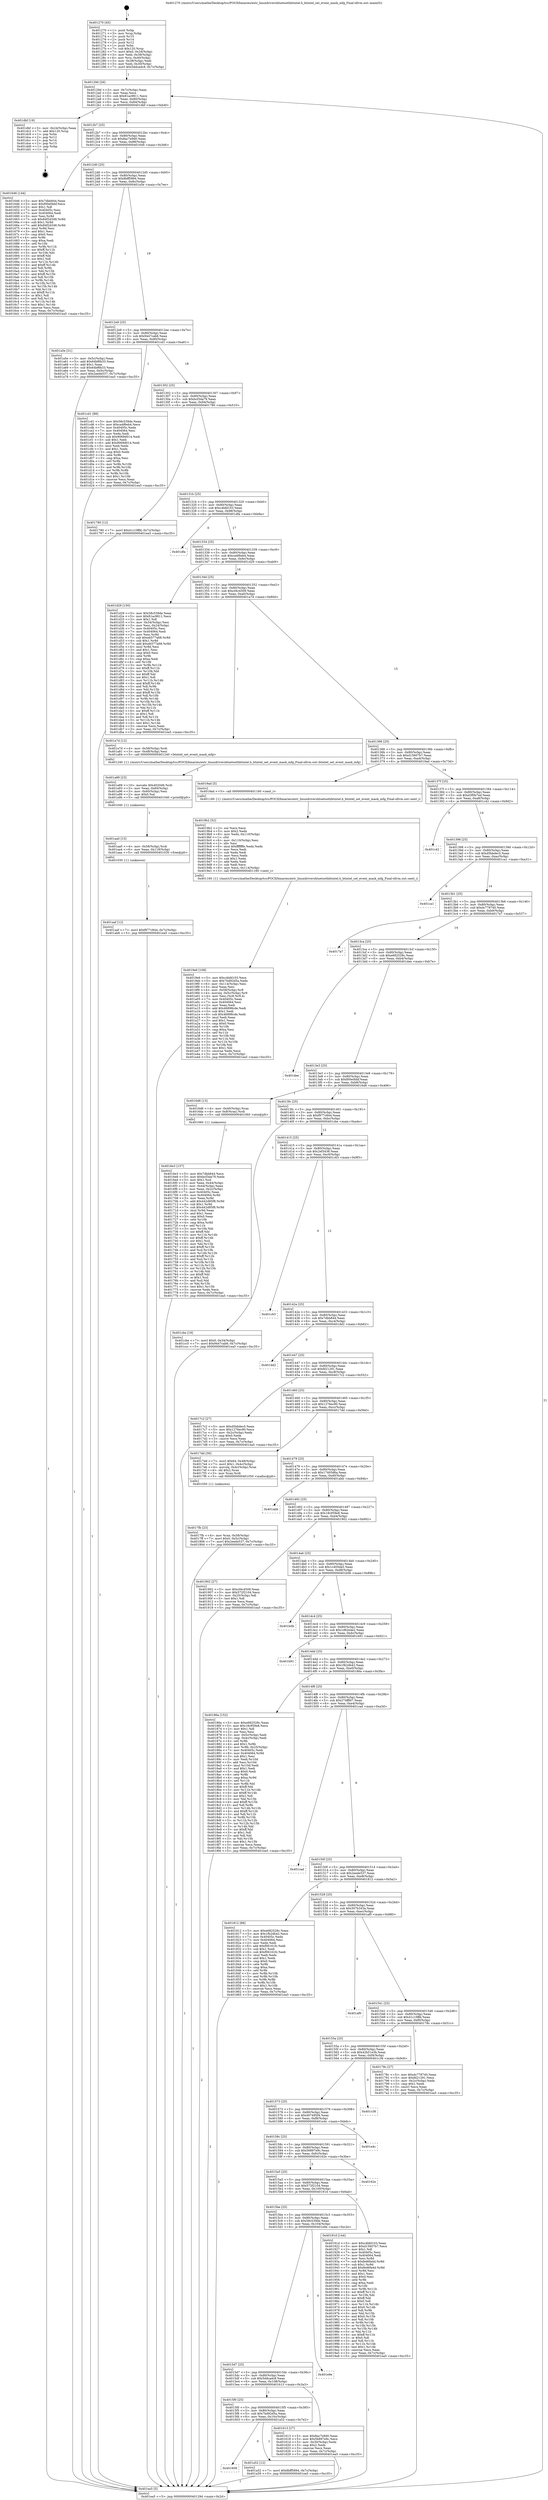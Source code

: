 digraph "0x401270" {
  label = "0x401270 (/mnt/c/Users/mathe/Desktop/tcc/POCII/binaries/extr_linuxdriversbluetoothbtintel.h_btintel_set_event_mask_mfg_Final-ollvm.out::main(0))"
  labelloc = "t"
  node[shape=record]

  Entry [label="",width=0.3,height=0.3,shape=circle,fillcolor=black,style=filled]
  "0x40129d" [label="{
     0x40129d [26]\l
     | [instrs]\l
     &nbsp;&nbsp;0x40129d \<+3\>: mov -0x7c(%rbp),%eax\l
     &nbsp;&nbsp;0x4012a0 \<+2\>: mov %eax,%ecx\l
     &nbsp;&nbsp;0x4012a2 \<+6\>: sub $0x81ac9811,%ecx\l
     &nbsp;&nbsp;0x4012a8 \<+3\>: mov %eax,-0x80(%rbp)\l
     &nbsp;&nbsp;0x4012ab \<+6\>: mov %ecx,-0x84(%rbp)\l
     &nbsp;&nbsp;0x4012b1 \<+6\>: je 0000000000401dbf \<main+0xb4f\>\l
  }"]
  "0x401dbf" [label="{
     0x401dbf [19]\l
     | [instrs]\l
     &nbsp;&nbsp;0x401dbf \<+3\>: mov -0x24(%rbp),%eax\l
     &nbsp;&nbsp;0x401dc2 \<+7\>: add $0x120,%rsp\l
     &nbsp;&nbsp;0x401dc9 \<+1\>: pop %rbx\l
     &nbsp;&nbsp;0x401dca \<+2\>: pop %r12\l
     &nbsp;&nbsp;0x401dcc \<+2\>: pop %r14\l
     &nbsp;&nbsp;0x401dce \<+2\>: pop %r15\l
     &nbsp;&nbsp;0x401dd0 \<+1\>: pop %rbp\l
     &nbsp;&nbsp;0x401dd1 \<+1\>: ret\l
  }"]
  "0x4012b7" [label="{
     0x4012b7 [25]\l
     | [instrs]\l
     &nbsp;&nbsp;0x4012b7 \<+5\>: jmp 00000000004012bc \<main+0x4c\>\l
     &nbsp;&nbsp;0x4012bc \<+3\>: mov -0x80(%rbp),%eax\l
     &nbsp;&nbsp;0x4012bf \<+5\>: sub $0x8ac7e9d0,%eax\l
     &nbsp;&nbsp;0x4012c4 \<+6\>: mov %eax,-0x88(%rbp)\l
     &nbsp;&nbsp;0x4012ca \<+6\>: je 0000000000401646 \<main+0x3d6\>\l
  }"]
  Exit [label="",width=0.3,height=0.3,shape=circle,fillcolor=black,style=filled,peripheries=2]
  "0x401646" [label="{
     0x401646 [144]\l
     | [instrs]\l
     &nbsp;&nbsp;0x401646 \<+5\>: mov $0x7dbb844,%eax\l
     &nbsp;&nbsp;0x40164b \<+5\>: mov $0xf00e0bbf,%ecx\l
     &nbsp;&nbsp;0x401650 \<+2\>: mov $0x1,%dl\l
     &nbsp;&nbsp;0x401652 \<+7\>: mov 0x40405c,%esi\l
     &nbsp;&nbsp;0x401659 \<+7\>: mov 0x404064,%edi\l
     &nbsp;&nbsp;0x401660 \<+3\>: mov %esi,%r8d\l
     &nbsp;&nbsp;0x401663 \<+7\>: sub $0x84f2d348,%r8d\l
     &nbsp;&nbsp;0x40166a \<+4\>: sub $0x1,%r8d\l
     &nbsp;&nbsp;0x40166e \<+7\>: add $0x84f2d348,%r8d\l
     &nbsp;&nbsp;0x401675 \<+4\>: imul %r8d,%esi\l
     &nbsp;&nbsp;0x401679 \<+3\>: and $0x1,%esi\l
     &nbsp;&nbsp;0x40167c \<+3\>: cmp $0x0,%esi\l
     &nbsp;&nbsp;0x40167f \<+4\>: sete %r9b\l
     &nbsp;&nbsp;0x401683 \<+3\>: cmp $0xa,%edi\l
     &nbsp;&nbsp;0x401686 \<+4\>: setl %r10b\l
     &nbsp;&nbsp;0x40168a \<+3\>: mov %r9b,%r11b\l
     &nbsp;&nbsp;0x40168d \<+4\>: xor $0xff,%r11b\l
     &nbsp;&nbsp;0x401691 \<+3\>: mov %r10b,%bl\l
     &nbsp;&nbsp;0x401694 \<+3\>: xor $0xff,%bl\l
     &nbsp;&nbsp;0x401697 \<+3\>: xor $0x1,%dl\l
     &nbsp;&nbsp;0x40169a \<+3\>: mov %r11b,%r14b\l
     &nbsp;&nbsp;0x40169d \<+4\>: and $0xff,%r14b\l
     &nbsp;&nbsp;0x4016a1 \<+3\>: and %dl,%r9b\l
     &nbsp;&nbsp;0x4016a4 \<+3\>: mov %bl,%r15b\l
     &nbsp;&nbsp;0x4016a7 \<+4\>: and $0xff,%r15b\l
     &nbsp;&nbsp;0x4016ab \<+3\>: and %dl,%r10b\l
     &nbsp;&nbsp;0x4016ae \<+3\>: or %r9b,%r14b\l
     &nbsp;&nbsp;0x4016b1 \<+3\>: or %r10b,%r15b\l
     &nbsp;&nbsp;0x4016b4 \<+3\>: xor %r15b,%r14b\l
     &nbsp;&nbsp;0x4016b7 \<+3\>: or %bl,%r11b\l
     &nbsp;&nbsp;0x4016ba \<+4\>: xor $0xff,%r11b\l
     &nbsp;&nbsp;0x4016be \<+3\>: or $0x1,%dl\l
     &nbsp;&nbsp;0x4016c1 \<+3\>: and %dl,%r11b\l
     &nbsp;&nbsp;0x4016c4 \<+3\>: or %r11b,%r14b\l
     &nbsp;&nbsp;0x4016c7 \<+4\>: test $0x1,%r14b\l
     &nbsp;&nbsp;0x4016cb \<+3\>: cmovne %ecx,%eax\l
     &nbsp;&nbsp;0x4016ce \<+3\>: mov %eax,-0x7c(%rbp)\l
     &nbsp;&nbsp;0x4016d1 \<+5\>: jmp 0000000000401ea5 \<main+0xc35\>\l
  }"]
  "0x4012d0" [label="{
     0x4012d0 [25]\l
     | [instrs]\l
     &nbsp;&nbsp;0x4012d0 \<+5\>: jmp 00000000004012d5 \<main+0x65\>\l
     &nbsp;&nbsp;0x4012d5 \<+3\>: mov -0x80(%rbp),%eax\l
     &nbsp;&nbsp;0x4012d8 \<+5\>: sub $0x8bff5894,%eax\l
     &nbsp;&nbsp;0x4012dd \<+6\>: mov %eax,-0x8c(%rbp)\l
     &nbsp;&nbsp;0x4012e3 \<+6\>: je 0000000000401a5e \<main+0x7ee\>\l
  }"]
  "0x401aaf" [label="{
     0x401aaf [12]\l
     | [instrs]\l
     &nbsp;&nbsp;0x401aaf \<+7\>: movl $0xf977c844,-0x7c(%rbp)\l
     &nbsp;&nbsp;0x401ab6 \<+5\>: jmp 0000000000401ea5 \<main+0xc35\>\l
  }"]
  "0x401a5e" [label="{
     0x401a5e [31]\l
     | [instrs]\l
     &nbsp;&nbsp;0x401a5e \<+3\>: mov -0x5c(%rbp),%eax\l
     &nbsp;&nbsp;0x401a61 \<+5\>: add $0x64bf6b33,%eax\l
     &nbsp;&nbsp;0x401a66 \<+3\>: add $0x1,%eax\l
     &nbsp;&nbsp;0x401a69 \<+5\>: sub $0x64bf6b33,%eax\l
     &nbsp;&nbsp;0x401a6e \<+3\>: mov %eax,-0x5c(%rbp)\l
     &nbsp;&nbsp;0x401a71 \<+7\>: movl $0x2eede537,-0x7c(%rbp)\l
     &nbsp;&nbsp;0x401a78 \<+5\>: jmp 0000000000401ea5 \<main+0xc35\>\l
  }"]
  "0x4012e9" [label="{
     0x4012e9 [25]\l
     | [instrs]\l
     &nbsp;&nbsp;0x4012e9 \<+5\>: jmp 00000000004012ee \<main+0x7e\>\l
     &nbsp;&nbsp;0x4012ee \<+3\>: mov -0x80(%rbp),%eax\l
     &nbsp;&nbsp;0x4012f1 \<+5\>: sub $0x9447cab6,%eax\l
     &nbsp;&nbsp;0x4012f6 \<+6\>: mov %eax,-0x90(%rbp)\l
     &nbsp;&nbsp;0x4012fc \<+6\>: je 0000000000401cd1 \<main+0xa61\>\l
  }"]
  "0x401aa0" [label="{
     0x401aa0 [15]\l
     | [instrs]\l
     &nbsp;&nbsp;0x401aa0 \<+4\>: mov -0x58(%rbp),%rdi\l
     &nbsp;&nbsp;0x401aa4 \<+6\>: mov %eax,-0x118(%rbp)\l
     &nbsp;&nbsp;0x401aaa \<+5\>: call 0000000000401030 \<free@plt\>\l
     | [calls]\l
     &nbsp;&nbsp;0x401030 \{1\} (unknown)\l
  }"]
  "0x401cd1" [label="{
     0x401cd1 [88]\l
     | [instrs]\l
     &nbsp;&nbsp;0x401cd1 \<+5\>: mov $0x58c539de,%eax\l
     &nbsp;&nbsp;0x401cd6 \<+5\>: mov $0xca4f6eb4,%ecx\l
     &nbsp;&nbsp;0x401cdb \<+7\>: mov 0x40405c,%edx\l
     &nbsp;&nbsp;0x401ce2 \<+7\>: mov 0x404064,%esi\l
     &nbsp;&nbsp;0x401ce9 \<+2\>: mov %edx,%edi\l
     &nbsp;&nbsp;0x401ceb \<+6\>: sub $0x9069d014,%edi\l
     &nbsp;&nbsp;0x401cf1 \<+3\>: sub $0x1,%edi\l
     &nbsp;&nbsp;0x401cf4 \<+6\>: add $0x9069d014,%edi\l
     &nbsp;&nbsp;0x401cfa \<+3\>: imul %edi,%edx\l
     &nbsp;&nbsp;0x401cfd \<+3\>: and $0x1,%edx\l
     &nbsp;&nbsp;0x401d00 \<+3\>: cmp $0x0,%edx\l
     &nbsp;&nbsp;0x401d03 \<+4\>: sete %r8b\l
     &nbsp;&nbsp;0x401d07 \<+3\>: cmp $0xa,%esi\l
     &nbsp;&nbsp;0x401d0a \<+4\>: setl %r9b\l
     &nbsp;&nbsp;0x401d0e \<+3\>: mov %r8b,%r10b\l
     &nbsp;&nbsp;0x401d11 \<+3\>: and %r9b,%r10b\l
     &nbsp;&nbsp;0x401d14 \<+3\>: xor %r9b,%r8b\l
     &nbsp;&nbsp;0x401d17 \<+3\>: or %r8b,%r10b\l
     &nbsp;&nbsp;0x401d1a \<+4\>: test $0x1,%r10b\l
     &nbsp;&nbsp;0x401d1e \<+3\>: cmovne %ecx,%eax\l
     &nbsp;&nbsp;0x401d21 \<+3\>: mov %eax,-0x7c(%rbp)\l
     &nbsp;&nbsp;0x401d24 \<+5\>: jmp 0000000000401ea5 \<main+0xc35\>\l
  }"]
  "0x401302" [label="{
     0x401302 [25]\l
     | [instrs]\l
     &nbsp;&nbsp;0x401302 \<+5\>: jmp 0000000000401307 \<main+0x97\>\l
     &nbsp;&nbsp;0x401307 \<+3\>: mov -0x80(%rbp),%eax\l
     &nbsp;&nbsp;0x40130a \<+5\>: sub $0xbcf3da79,%eax\l
     &nbsp;&nbsp;0x40130f \<+6\>: mov %eax,-0x94(%rbp)\l
     &nbsp;&nbsp;0x401315 \<+6\>: je 0000000000401780 \<main+0x510\>\l
  }"]
  "0x401a89" [label="{
     0x401a89 [23]\l
     | [instrs]\l
     &nbsp;&nbsp;0x401a89 \<+10\>: movabs $0x4020d6,%rdi\l
     &nbsp;&nbsp;0x401a93 \<+3\>: mov %eax,-0x60(%rbp)\l
     &nbsp;&nbsp;0x401a96 \<+3\>: mov -0x60(%rbp),%esi\l
     &nbsp;&nbsp;0x401a99 \<+2\>: mov $0x0,%al\l
     &nbsp;&nbsp;0x401a9b \<+5\>: call 0000000000401040 \<printf@plt\>\l
     | [calls]\l
     &nbsp;&nbsp;0x401040 \{1\} (unknown)\l
  }"]
  "0x401780" [label="{
     0x401780 [12]\l
     | [instrs]\l
     &nbsp;&nbsp;0x401780 \<+7\>: movl $0x41c19ffd,-0x7c(%rbp)\l
     &nbsp;&nbsp;0x401787 \<+5\>: jmp 0000000000401ea5 \<main+0xc35\>\l
  }"]
  "0x40131b" [label="{
     0x40131b [25]\l
     | [instrs]\l
     &nbsp;&nbsp;0x40131b \<+5\>: jmp 0000000000401320 \<main+0xb0\>\l
     &nbsp;&nbsp;0x401320 \<+3\>: mov -0x80(%rbp),%eax\l
     &nbsp;&nbsp;0x401323 \<+5\>: sub $0xc4bfd103,%eax\l
     &nbsp;&nbsp;0x401328 \<+6\>: mov %eax,-0x98(%rbp)\l
     &nbsp;&nbsp;0x40132e \<+6\>: je 0000000000401dfa \<main+0xb8a\>\l
  }"]
  "0x401609" [label="{
     0x401609\l
  }", style=dashed]
  "0x401dfa" [label="{
     0x401dfa\l
  }", style=dashed]
  "0x401334" [label="{
     0x401334 [25]\l
     | [instrs]\l
     &nbsp;&nbsp;0x401334 \<+5\>: jmp 0000000000401339 \<main+0xc9\>\l
     &nbsp;&nbsp;0x401339 \<+3\>: mov -0x80(%rbp),%eax\l
     &nbsp;&nbsp;0x40133c \<+5\>: sub $0xca4f6eb4,%eax\l
     &nbsp;&nbsp;0x401341 \<+6\>: mov %eax,-0x9c(%rbp)\l
     &nbsp;&nbsp;0x401347 \<+6\>: je 0000000000401d29 \<main+0xab9\>\l
  }"]
  "0x401a52" [label="{
     0x401a52 [12]\l
     | [instrs]\l
     &nbsp;&nbsp;0x401a52 \<+7\>: movl $0x8bff5894,-0x7c(%rbp)\l
     &nbsp;&nbsp;0x401a59 \<+5\>: jmp 0000000000401ea5 \<main+0xc35\>\l
  }"]
  "0x401d29" [label="{
     0x401d29 [150]\l
     | [instrs]\l
     &nbsp;&nbsp;0x401d29 \<+5\>: mov $0x58c539de,%eax\l
     &nbsp;&nbsp;0x401d2e \<+5\>: mov $0x81ac9811,%ecx\l
     &nbsp;&nbsp;0x401d33 \<+2\>: mov $0x1,%dl\l
     &nbsp;&nbsp;0x401d35 \<+3\>: mov -0x34(%rbp),%esi\l
     &nbsp;&nbsp;0x401d38 \<+3\>: mov %esi,-0x24(%rbp)\l
     &nbsp;&nbsp;0x401d3b \<+7\>: mov 0x40405c,%esi\l
     &nbsp;&nbsp;0x401d42 \<+7\>: mov 0x404064,%edi\l
     &nbsp;&nbsp;0x401d49 \<+3\>: mov %esi,%r8d\l
     &nbsp;&nbsp;0x401d4c \<+7\>: sub $0xeb577a68,%r8d\l
     &nbsp;&nbsp;0x401d53 \<+4\>: sub $0x1,%r8d\l
     &nbsp;&nbsp;0x401d57 \<+7\>: add $0xeb577a68,%r8d\l
     &nbsp;&nbsp;0x401d5e \<+4\>: imul %r8d,%esi\l
     &nbsp;&nbsp;0x401d62 \<+3\>: and $0x1,%esi\l
     &nbsp;&nbsp;0x401d65 \<+3\>: cmp $0x0,%esi\l
     &nbsp;&nbsp;0x401d68 \<+4\>: sete %r9b\l
     &nbsp;&nbsp;0x401d6c \<+3\>: cmp $0xa,%edi\l
     &nbsp;&nbsp;0x401d6f \<+4\>: setl %r10b\l
     &nbsp;&nbsp;0x401d73 \<+3\>: mov %r9b,%r11b\l
     &nbsp;&nbsp;0x401d76 \<+4\>: xor $0xff,%r11b\l
     &nbsp;&nbsp;0x401d7a \<+3\>: mov %r10b,%bl\l
     &nbsp;&nbsp;0x401d7d \<+3\>: xor $0xff,%bl\l
     &nbsp;&nbsp;0x401d80 \<+3\>: xor $0x1,%dl\l
     &nbsp;&nbsp;0x401d83 \<+3\>: mov %r11b,%r14b\l
     &nbsp;&nbsp;0x401d86 \<+4\>: and $0xff,%r14b\l
     &nbsp;&nbsp;0x401d8a \<+3\>: and %dl,%r9b\l
     &nbsp;&nbsp;0x401d8d \<+3\>: mov %bl,%r15b\l
     &nbsp;&nbsp;0x401d90 \<+4\>: and $0xff,%r15b\l
     &nbsp;&nbsp;0x401d94 \<+3\>: and %dl,%r10b\l
     &nbsp;&nbsp;0x401d97 \<+3\>: or %r9b,%r14b\l
     &nbsp;&nbsp;0x401d9a \<+3\>: or %r10b,%r15b\l
     &nbsp;&nbsp;0x401d9d \<+3\>: xor %r15b,%r14b\l
     &nbsp;&nbsp;0x401da0 \<+3\>: or %bl,%r11b\l
     &nbsp;&nbsp;0x401da3 \<+4\>: xor $0xff,%r11b\l
     &nbsp;&nbsp;0x401da7 \<+3\>: or $0x1,%dl\l
     &nbsp;&nbsp;0x401daa \<+3\>: and %dl,%r11b\l
     &nbsp;&nbsp;0x401dad \<+3\>: or %r11b,%r14b\l
     &nbsp;&nbsp;0x401db0 \<+4\>: test $0x1,%r14b\l
     &nbsp;&nbsp;0x401db4 \<+3\>: cmovne %ecx,%eax\l
     &nbsp;&nbsp;0x401db7 \<+3\>: mov %eax,-0x7c(%rbp)\l
     &nbsp;&nbsp;0x401dba \<+5\>: jmp 0000000000401ea5 \<main+0xc35\>\l
  }"]
  "0x40134d" [label="{
     0x40134d [25]\l
     | [instrs]\l
     &nbsp;&nbsp;0x40134d \<+5\>: jmp 0000000000401352 \<main+0xe2\>\l
     &nbsp;&nbsp;0x401352 \<+3\>: mov -0x80(%rbp),%eax\l
     &nbsp;&nbsp;0x401355 \<+5\>: sub $0xcf4c4509,%eax\l
     &nbsp;&nbsp;0x40135a \<+6\>: mov %eax,-0xa0(%rbp)\l
     &nbsp;&nbsp;0x401360 \<+6\>: je 0000000000401a7d \<main+0x80d\>\l
  }"]
  "0x4019e6" [label="{
     0x4019e6 [108]\l
     | [instrs]\l
     &nbsp;&nbsp;0x4019e6 \<+5\>: mov $0xc4bfd103,%ecx\l
     &nbsp;&nbsp;0x4019eb \<+5\>: mov $0x7bd92d5a,%edx\l
     &nbsp;&nbsp;0x4019f0 \<+6\>: mov -0x114(%rbp),%esi\l
     &nbsp;&nbsp;0x4019f6 \<+3\>: imul %eax,%esi\l
     &nbsp;&nbsp;0x4019f9 \<+4\>: mov -0x58(%rbp),%r8\l
     &nbsp;&nbsp;0x4019fd \<+4\>: movslq -0x5c(%rbp),%r9\l
     &nbsp;&nbsp;0x401a01 \<+4\>: mov %esi,(%r8,%r9,4)\l
     &nbsp;&nbsp;0x401a05 \<+7\>: mov 0x40405c,%eax\l
     &nbsp;&nbsp;0x401a0c \<+7\>: mov 0x404064,%esi\l
     &nbsp;&nbsp;0x401a13 \<+2\>: mov %eax,%edi\l
     &nbsp;&nbsp;0x401a15 \<+6\>: add $0x46898cde,%edi\l
     &nbsp;&nbsp;0x401a1b \<+3\>: sub $0x1,%edi\l
     &nbsp;&nbsp;0x401a1e \<+6\>: sub $0x46898cde,%edi\l
     &nbsp;&nbsp;0x401a24 \<+3\>: imul %edi,%eax\l
     &nbsp;&nbsp;0x401a27 \<+3\>: and $0x1,%eax\l
     &nbsp;&nbsp;0x401a2a \<+3\>: cmp $0x0,%eax\l
     &nbsp;&nbsp;0x401a2d \<+4\>: sete %r10b\l
     &nbsp;&nbsp;0x401a31 \<+3\>: cmp $0xa,%esi\l
     &nbsp;&nbsp;0x401a34 \<+4\>: setl %r11b\l
     &nbsp;&nbsp;0x401a38 \<+3\>: mov %r10b,%bl\l
     &nbsp;&nbsp;0x401a3b \<+3\>: and %r11b,%bl\l
     &nbsp;&nbsp;0x401a3e \<+3\>: xor %r11b,%r10b\l
     &nbsp;&nbsp;0x401a41 \<+3\>: or %r10b,%bl\l
     &nbsp;&nbsp;0x401a44 \<+3\>: test $0x1,%bl\l
     &nbsp;&nbsp;0x401a47 \<+3\>: cmovne %edx,%ecx\l
     &nbsp;&nbsp;0x401a4a \<+3\>: mov %ecx,-0x7c(%rbp)\l
     &nbsp;&nbsp;0x401a4d \<+5\>: jmp 0000000000401ea5 \<main+0xc35\>\l
  }"]
  "0x401a7d" [label="{
     0x401a7d [12]\l
     | [instrs]\l
     &nbsp;&nbsp;0x401a7d \<+4\>: mov -0x58(%rbp),%rdi\l
     &nbsp;&nbsp;0x401a81 \<+3\>: mov -0x48(%rbp),%esi\l
     &nbsp;&nbsp;0x401a84 \<+5\>: call 0000000000401240 \<btintel_set_event_mask_mfg\>\l
     | [calls]\l
     &nbsp;&nbsp;0x401240 \{1\} (/mnt/c/Users/mathe/Desktop/tcc/POCII/binaries/extr_linuxdriversbluetoothbtintel.h_btintel_set_event_mask_mfg_Final-ollvm.out::btintel_set_event_mask_mfg)\l
  }"]
  "0x401366" [label="{
     0x401366 [25]\l
     | [instrs]\l
     &nbsp;&nbsp;0x401366 \<+5\>: jmp 000000000040136b \<main+0xfb\>\l
     &nbsp;&nbsp;0x40136b \<+3\>: mov -0x80(%rbp),%eax\l
     &nbsp;&nbsp;0x40136e \<+5\>: sub $0xd15607b7,%eax\l
     &nbsp;&nbsp;0x401373 \<+6\>: mov %eax,-0xa4(%rbp)\l
     &nbsp;&nbsp;0x401379 \<+6\>: je 00000000004019ad \<main+0x73d\>\l
  }"]
  "0x4019b2" [label="{
     0x4019b2 [52]\l
     | [instrs]\l
     &nbsp;&nbsp;0x4019b2 \<+2\>: xor %ecx,%ecx\l
     &nbsp;&nbsp;0x4019b4 \<+5\>: mov $0x2,%edx\l
     &nbsp;&nbsp;0x4019b9 \<+6\>: mov %edx,-0x110(%rbp)\l
     &nbsp;&nbsp;0x4019bf \<+1\>: cltd\l
     &nbsp;&nbsp;0x4019c0 \<+6\>: mov -0x110(%rbp),%esi\l
     &nbsp;&nbsp;0x4019c6 \<+2\>: idiv %esi\l
     &nbsp;&nbsp;0x4019c8 \<+6\>: imul $0xfffffffe,%edx,%edx\l
     &nbsp;&nbsp;0x4019ce \<+2\>: mov %ecx,%edi\l
     &nbsp;&nbsp;0x4019d0 \<+2\>: sub %edx,%edi\l
     &nbsp;&nbsp;0x4019d2 \<+2\>: mov %ecx,%edx\l
     &nbsp;&nbsp;0x4019d4 \<+3\>: sub $0x1,%edx\l
     &nbsp;&nbsp;0x4019d7 \<+2\>: add %edx,%edi\l
     &nbsp;&nbsp;0x4019d9 \<+2\>: sub %edi,%ecx\l
     &nbsp;&nbsp;0x4019db \<+6\>: mov %ecx,-0x114(%rbp)\l
     &nbsp;&nbsp;0x4019e1 \<+5\>: call 0000000000401160 \<next_i\>\l
     | [calls]\l
     &nbsp;&nbsp;0x401160 \{1\} (/mnt/c/Users/mathe/Desktop/tcc/POCII/binaries/extr_linuxdriversbluetoothbtintel.h_btintel_set_event_mask_mfg_Final-ollvm.out::next_i)\l
  }"]
  "0x4019ad" [label="{
     0x4019ad [5]\l
     | [instrs]\l
     &nbsp;&nbsp;0x4019ad \<+5\>: call 0000000000401160 \<next_i\>\l
     | [calls]\l
     &nbsp;&nbsp;0x401160 \{1\} (/mnt/c/Users/mathe/Desktop/tcc/POCII/binaries/extr_linuxdriversbluetoothbtintel.h_btintel_set_event_mask_mfg_Final-ollvm.out::next_i)\l
  }"]
  "0x40137f" [label="{
     0x40137f [25]\l
     | [instrs]\l
     &nbsp;&nbsp;0x40137f \<+5\>: jmp 0000000000401384 \<main+0x114\>\l
     &nbsp;&nbsp;0x401384 \<+3\>: mov -0x80(%rbp),%eax\l
     &nbsp;&nbsp;0x401387 \<+5\>: sub $0xd3f0b7ed,%eax\l
     &nbsp;&nbsp;0x40138c \<+6\>: mov %eax,-0xa8(%rbp)\l
     &nbsp;&nbsp;0x401392 \<+6\>: je 0000000000401c42 \<main+0x9d2\>\l
  }"]
  "0x4017fb" [label="{
     0x4017fb [23]\l
     | [instrs]\l
     &nbsp;&nbsp;0x4017fb \<+4\>: mov %rax,-0x58(%rbp)\l
     &nbsp;&nbsp;0x4017ff \<+7\>: movl $0x0,-0x5c(%rbp)\l
     &nbsp;&nbsp;0x401806 \<+7\>: movl $0x2eede537,-0x7c(%rbp)\l
     &nbsp;&nbsp;0x40180d \<+5\>: jmp 0000000000401ea5 \<main+0xc35\>\l
  }"]
  "0x401c42" [label="{
     0x401c42\l
  }", style=dashed]
  "0x401398" [label="{
     0x401398 [25]\l
     | [instrs]\l
     &nbsp;&nbsp;0x401398 \<+5\>: jmp 000000000040139d \<main+0x12d\>\l
     &nbsp;&nbsp;0x40139d \<+3\>: mov -0x80(%rbp),%eax\l
     &nbsp;&nbsp;0x4013a0 \<+5\>: sub $0xd5bbdec5,%eax\l
     &nbsp;&nbsp;0x4013a5 \<+6\>: mov %eax,-0xac(%rbp)\l
     &nbsp;&nbsp;0x4013ab \<+6\>: je 0000000000401ca1 \<main+0xa31\>\l
  }"]
  "0x4016e3" [label="{
     0x4016e3 [157]\l
     | [instrs]\l
     &nbsp;&nbsp;0x4016e3 \<+5\>: mov $0x7dbb844,%ecx\l
     &nbsp;&nbsp;0x4016e8 \<+5\>: mov $0xbcf3da79,%edx\l
     &nbsp;&nbsp;0x4016ed \<+3\>: mov $0x1,%sil\l
     &nbsp;&nbsp;0x4016f0 \<+3\>: mov %eax,-0x44(%rbp)\l
     &nbsp;&nbsp;0x4016f3 \<+3\>: mov -0x44(%rbp),%eax\l
     &nbsp;&nbsp;0x4016f6 \<+3\>: mov %eax,-0x2c(%rbp)\l
     &nbsp;&nbsp;0x4016f9 \<+7\>: mov 0x40405c,%eax\l
     &nbsp;&nbsp;0x401700 \<+8\>: mov 0x404064,%r8d\l
     &nbsp;&nbsp;0x401708 \<+3\>: mov %eax,%r9d\l
     &nbsp;&nbsp;0x40170b \<+7\>: add $0x442d85f8,%r9d\l
     &nbsp;&nbsp;0x401712 \<+4\>: sub $0x1,%r9d\l
     &nbsp;&nbsp;0x401716 \<+7\>: sub $0x442d85f8,%r9d\l
     &nbsp;&nbsp;0x40171d \<+4\>: imul %r9d,%eax\l
     &nbsp;&nbsp;0x401721 \<+3\>: and $0x1,%eax\l
     &nbsp;&nbsp;0x401724 \<+3\>: cmp $0x0,%eax\l
     &nbsp;&nbsp;0x401727 \<+4\>: sete %r10b\l
     &nbsp;&nbsp;0x40172b \<+4\>: cmp $0xa,%r8d\l
     &nbsp;&nbsp;0x40172f \<+4\>: setl %r11b\l
     &nbsp;&nbsp;0x401733 \<+3\>: mov %r10b,%bl\l
     &nbsp;&nbsp;0x401736 \<+3\>: xor $0xff,%bl\l
     &nbsp;&nbsp;0x401739 \<+3\>: mov %r11b,%r14b\l
     &nbsp;&nbsp;0x40173c \<+4\>: xor $0xff,%r14b\l
     &nbsp;&nbsp;0x401740 \<+4\>: xor $0x1,%sil\l
     &nbsp;&nbsp;0x401744 \<+3\>: mov %bl,%r15b\l
     &nbsp;&nbsp;0x401747 \<+4\>: and $0xff,%r15b\l
     &nbsp;&nbsp;0x40174b \<+3\>: and %sil,%r10b\l
     &nbsp;&nbsp;0x40174e \<+3\>: mov %r14b,%r12b\l
     &nbsp;&nbsp;0x401751 \<+4\>: and $0xff,%r12b\l
     &nbsp;&nbsp;0x401755 \<+3\>: and %sil,%r11b\l
     &nbsp;&nbsp;0x401758 \<+3\>: or %r10b,%r15b\l
     &nbsp;&nbsp;0x40175b \<+3\>: or %r11b,%r12b\l
     &nbsp;&nbsp;0x40175e \<+3\>: xor %r12b,%r15b\l
     &nbsp;&nbsp;0x401761 \<+3\>: or %r14b,%bl\l
     &nbsp;&nbsp;0x401764 \<+3\>: xor $0xff,%bl\l
     &nbsp;&nbsp;0x401767 \<+4\>: or $0x1,%sil\l
     &nbsp;&nbsp;0x40176b \<+3\>: and %sil,%bl\l
     &nbsp;&nbsp;0x40176e \<+3\>: or %bl,%r15b\l
     &nbsp;&nbsp;0x401771 \<+4\>: test $0x1,%r15b\l
     &nbsp;&nbsp;0x401775 \<+3\>: cmovne %edx,%ecx\l
     &nbsp;&nbsp;0x401778 \<+3\>: mov %ecx,-0x7c(%rbp)\l
     &nbsp;&nbsp;0x40177b \<+5\>: jmp 0000000000401ea5 \<main+0xc35\>\l
  }"]
  "0x401ca1" [label="{
     0x401ca1\l
  }", style=dashed]
  "0x4013b1" [label="{
     0x4013b1 [25]\l
     | [instrs]\l
     &nbsp;&nbsp;0x4013b1 \<+5\>: jmp 00000000004013b6 \<main+0x146\>\l
     &nbsp;&nbsp;0x4013b6 \<+3\>: mov -0x80(%rbp),%eax\l
     &nbsp;&nbsp;0x4013b9 \<+5\>: sub $0xdc778740,%eax\l
     &nbsp;&nbsp;0x4013be \<+6\>: mov %eax,-0xb0(%rbp)\l
     &nbsp;&nbsp;0x4013c4 \<+6\>: je 00000000004017a7 \<main+0x537\>\l
  }"]
  "0x401270" [label="{
     0x401270 [45]\l
     | [instrs]\l
     &nbsp;&nbsp;0x401270 \<+1\>: push %rbp\l
     &nbsp;&nbsp;0x401271 \<+3\>: mov %rsp,%rbp\l
     &nbsp;&nbsp;0x401274 \<+2\>: push %r15\l
     &nbsp;&nbsp;0x401276 \<+2\>: push %r14\l
     &nbsp;&nbsp;0x401278 \<+2\>: push %r12\l
     &nbsp;&nbsp;0x40127a \<+1\>: push %rbx\l
     &nbsp;&nbsp;0x40127b \<+7\>: sub $0x120,%rsp\l
     &nbsp;&nbsp;0x401282 \<+7\>: movl $0x0,-0x34(%rbp)\l
     &nbsp;&nbsp;0x401289 \<+3\>: mov %edi,-0x38(%rbp)\l
     &nbsp;&nbsp;0x40128c \<+4\>: mov %rsi,-0x40(%rbp)\l
     &nbsp;&nbsp;0x401290 \<+3\>: mov -0x38(%rbp),%edi\l
     &nbsp;&nbsp;0x401293 \<+3\>: mov %edi,-0x30(%rbp)\l
     &nbsp;&nbsp;0x401296 \<+7\>: movl $0x5ddcadc8,-0x7c(%rbp)\l
  }"]
  "0x4017a7" [label="{
     0x4017a7\l
  }", style=dashed]
  "0x4013ca" [label="{
     0x4013ca [25]\l
     | [instrs]\l
     &nbsp;&nbsp;0x4013ca \<+5\>: jmp 00000000004013cf \<main+0x15f\>\l
     &nbsp;&nbsp;0x4013cf \<+3\>: mov -0x80(%rbp),%eax\l
     &nbsp;&nbsp;0x4013d2 \<+5\>: sub $0xe682528c,%eax\l
     &nbsp;&nbsp;0x4013d7 \<+6\>: mov %eax,-0xb4(%rbp)\l
     &nbsp;&nbsp;0x4013dd \<+6\>: je 0000000000401dee \<main+0xb7e\>\l
  }"]
  "0x401ea5" [label="{
     0x401ea5 [5]\l
     | [instrs]\l
     &nbsp;&nbsp;0x401ea5 \<+5\>: jmp 000000000040129d \<main+0x2d\>\l
  }"]
  "0x401dee" [label="{
     0x401dee\l
  }", style=dashed]
  "0x4013e3" [label="{
     0x4013e3 [25]\l
     | [instrs]\l
     &nbsp;&nbsp;0x4013e3 \<+5\>: jmp 00000000004013e8 \<main+0x178\>\l
     &nbsp;&nbsp;0x4013e8 \<+3\>: mov -0x80(%rbp),%eax\l
     &nbsp;&nbsp;0x4013eb \<+5\>: sub $0xf00e0bbf,%eax\l
     &nbsp;&nbsp;0x4013f0 \<+6\>: mov %eax,-0xb8(%rbp)\l
     &nbsp;&nbsp;0x4013f6 \<+6\>: je 00000000004016d6 \<main+0x466\>\l
  }"]
  "0x4015f0" [label="{
     0x4015f0 [25]\l
     | [instrs]\l
     &nbsp;&nbsp;0x4015f0 \<+5\>: jmp 00000000004015f5 \<main+0x385\>\l
     &nbsp;&nbsp;0x4015f5 \<+3\>: mov -0x80(%rbp),%eax\l
     &nbsp;&nbsp;0x4015f8 \<+5\>: sub $0x7bd92d5a,%eax\l
     &nbsp;&nbsp;0x4015fd \<+6\>: mov %eax,-0x10c(%rbp)\l
     &nbsp;&nbsp;0x401603 \<+6\>: je 0000000000401a52 \<main+0x7e2\>\l
  }"]
  "0x4016d6" [label="{
     0x4016d6 [13]\l
     | [instrs]\l
     &nbsp;&nbsp;0x4016d6 \<+4\>: mov -0x40(%rbp),%rax\l
     &nbsp;&nbsp;0x4016da \<+4\>: mov 0x8(%rax),%rdi\l
     &nbsp;&nbsp;0x4016de \<+5\>: call 0000000000401060 \<atoi@plt\>\l
     | [calls]\l
     &nbsp;&nbsp;0x401060 \{1\} (unknown)\l
  }"]
  "0x4013fc" [label="{
     0x4013fc [25]\l
     | [instrs]\l
     &nbsp;&nbsp;0x4013fc \<+5\>: jmp 0000000000401401 \<main+0x191\>\l
     &nbsp;&nbsp;0x401401 \<+3\>: mov -0x80(%rbp),%eax\l
     &nbsp;&nbsp;0x401404 \<+5\>: sub $0xf977c844,%eax\l
     &nbsp;&nbsp;0x401409 \<+6\>: mov %eax,-0xbc(%rbp)\l
     &nbsp;&nbsp;0x40140f \<+6\>: je 0000000000401cbe \<main+0xa4e\>\l
  }"]
  "0x401613" [label="{
     0x401613 [27]\l
     | [instrs]\l
     &nbsp;&nbsp;0x401613 \<+5\>: mov $0x8ac7e9d0,%eax\l
     &nbsp;&nbsp;0x401618 \<+5\>: mov $0x56897e9c,%ecx\l
     &nbsp;&nbsp;0x40161d \<+3\>: mov -0x30(%rbp),%edx\l
     &nbsp;&nbsp;0x401620 \<+3\>: cmp $0x2,%edx\l
     &nbsp;&nbsp;0x401623 \<+3\>: cmovne %ecx,%eax\l
     &nbsp;&nbsp;0x401626 \<+3\>: mov %eax,-0x7c(%rbp)\l
     &nbsp;&nbsp;0x401629 \<+5\>: jmp 0000000000401ea5 \<main+0xc35\>\l
  }"]
  "0x401cbe" [label="{
     0x401cbe [19]\l
     | [instrs]\l
     &nbsp;&nbsp;0x401cbe \<+7\>: movl $0x0,-0x34(%rbp)\l
     &nbsp;&nbsp;0x401cc5 \<+7\>: movl $0x9447cab6,-0x7c(%rbp)\l
     &nbsp;&nbsp;0x401ccc \<+5\>: jmp 0000000000401ea5 \<main+0xc35\>\l
  }"]
  "0x401415" [label="{
     0x401415 [25]\l
     | [instrs]\l
     &nbsp;&nbsp;0x401415 \<+5\>: jmp 000000000040141a \<main+0x1aa\>\l
     &nbsp;&nbsp;0x40141a \<+3\>: mov -0x80(%rbp),%eax\l
     &nbsp;&nbsp;0x40141d \<+5\>: sub $0x2ef3436,%eax\l
     &nbsp;&nbsp;0x401422 \<+6\>: mov %eax,-0xc0(%rbp)\l
     &nbsp;&nbsp;0x401428 \<+6\>: je 0000000000401c63 \<main+0x9f3\>\l
  }"]
  "0x4015d7" [label="{
     0x4015d7 [25]\l
     | [instrs]\l
     &nbsp;&nbsp;0x4015d7 \<+5\>: jmp 00000000004015dc \<main+0x36c\>\l
     &nbsp;&nbsp;0x4015dc \<+3\>: mov -0x80(%rbp),%eax\l
     &nbsp;&nbsp;0x4015df \<+5\>: sub $0x5ddcadc8,%eax\l
     &nbsp;&nbsp;0x4015e4 \<+6\>: mov %eax,-0x108(%rbp)\l
     &nbsp;&nbsp;0x4015ea \<+6\>: je 0000000000401613 \<main+0x3a3\>\l
  }"]
  "0x401c63" [label="{
     0x401c63\l
  }", style=dashed]
  "0x40142e" [label="{
     0x40142e [25]\l
     | [instrs]\l
     &nbsp;&nbsp;0x40142e \<+5\>: jmp 0000000000401433 \<main+0x1c3\>\l
     &nbsp;&nbsp;0x401433 \<+3\>: mov -0x80(%rbp),%eax\l
     &nbsp;&nbsp;0x401436 \<+5\>: sub $0x7dbb844,%eax\l
     &nbsp;&nbsp;0x40143b \<+6\>: mov %eax,-0xc4(%rbp)\l
     &nbsp;&nbsp;0x401441 \<+6\>: je 0000000000401dd2 \<main+0xb62\>\l
  }"]
  "0x401e9e" [label="{
     0x401e9e\l
  }", style=dashed]
  "0x401dd2" [label="{
     0x401dd2\l
  }", style=dashed]
  "0x401447" [label="{
     0x401447 [25]\l
     | [instrs]\l
     &nbsp;&nbsp;0x401447 \<+5\>: jmp 000000000040144c \<main+0x1dc\>\l
     &nbsp;&nbsp;0x40144c \<+3\>: mov -0x80(%rbp),%eax\l
     &nbsp;&nbsp;0x40144f \<+5\>: sub $0xfd21291,%eax\l
     &nbsp;&nbsp;0x401454 \<+6\>: mov %eax,-0xc8(%rbp)\l
     &nbsp;&nbsp;0x40145a \<+6\>: je 00000000004017c2 \<main+0x552\>\l
  }"]
  "0x4015be" [label="{
     0x4015be [25]\l
     | [instrs]\l
     &nbsp;&nbsp;0x4015be \<+5\>: jmp 00000000004015c3 \<main+0x353\>\l
     &nbsp;&nbsp;0x4015c3 \<+3\>: mov -0x80(%rbp),%eax\l
     &nbsp;&nbsp;0x4015c6 \<+5\>: sub $0x58c539de,%eax\l
     &nbsp;&nbsp;0x4015cb \<+6\>: mov %eax,-0x104(%rbp)\l
     &nbsp;&nbsp;0x4015d1 \<+6\>: je 0000000000401e9e \<main+0xc2e\>\l
  }"]
  "0x4017c2" [label="{
     0x4017c2 [27]\l
     | [instrs]\l
     &nbsp;&nbsp;0x4017c2 \<+5\>: mov $0xd5bbdec5,%eax\l
     &nbsp;&nbsp;0x4017c7 \<+5\>: mov $0x1276ec90,%ecx\l
     &nbsp;&nbsp;0x4017cc \<+3\>: mov -0x2c(%rbp),%edx\l
     &nbsp;&nbsp;0x4017cf \<+3\>: cmp $0x0,%edx\l
     &nbsp;&nbsp;0x4017d2 \<+3\>: cmove %ecx,%eax\l
     &nbsp;&nbsp;0x4017d5 \<+3\>: mov %eax,-0x7c(%rbp)\l
     &nbsp;&nbsp;0x4017d8 \<+5\>: jmp 0000000000401ea5 \<main+0xc35\>\l
  }"]
  "0x401460" [label="{
     0x401460 [25]\l
     | [instrs]\l
     &nbsp;&nbsp;0x401460 \<+5\>: jmp 0000000000401465 \<main+0x1f5\>\l
     &nbsp;&nbsp;0x401465 \<+3\>: mov -0x80(%rbp),%eax\l
     &nbsp;&nbsp;0x401468 \<+5\>: sub $0x1276ec90,%eax\l
     &nbsp;&nbsp;0x40146d \<+6\>: mov %eax,-0xcc(%rbp)\l
     &nbsp;&nbsp;0x401473 \<+6\>: je 00000000004017dd \<main+0x56d\>\l
  }"]
  "0x40191d" [label="{
     0x40191d [144]\l
     | [instrs]\l
     &nbsp;&nbsp;0x40191d \<+5\>: mov $0xc4bfd103,%eax\l
     &nbsp;&nbsp;0x401922 \<+5\>: mov $0xd15607b7,%ecx\l
     &nbsp;&nbsp;0x401927 \<+2\>: mov $0x1,%dl\l
     &nbsp;&nbsp;0x401929 \<+7\>: mov 0x40405c,%esi\l
     &nbsp;&nbsp;0x401930 \<+7\>: mov 0x404064,%edi\l
     &nbsp;&nbsp;0x401937 \<+3\>: mov %esi,%r8d\l
     &nbsp;&nbsp;0x40193a \<+7\>: sub $0xfed6fa4d,%r8d\l
     &nbsp;&nbsp;0x401941 \<+4\>: sub $0x1,%r8d\l
     &nbsp;&nbsp;0x401945 \<+7\>: add $0xfed6fa4d,%r8d\l
     &nbsp;&nbsp;0x40194c \<+4\>: imul %r8d,%esi\l
     &nbsp;&nbsp;0x401950 \<+3\>: and $0x1,%esi\l
     &nbsp;&nbsp;0x401953 \<+3\>: cmp $0x0,%esi\l
     &nbsp;&nbsp;0x401956 \<+4\>: sete %r9b\l
     &nbsp;&nbsp;0x40195a \<+3\>: cmp $0xa,%edi\l
     &nbsp;&nbsp;0x40195d \<+4\>: setl %r10b\l
     &nbsp;&nbsp;0x401961 \<+3\>: mov %r9b,%r11b\l
     &nbsp;&nbsp;0x401964 \<+4\>: xor $0xff,%r11b\l
     &nbsp;&nbsp;0x401968 \<+3\>: mov %r10b,%bl\l
     &nbsp;&nbsp;0x40196b \<+3\>: xor $0xff,%bl\l
     &nbsp;&nbsp;0x40196e \<+3\>: xor $0x0,%dl\l
     &nbsp;&nbsp;0x401971 \<+3\>: mov %r11b,%r14b\l
     &nbsp;&nbsp;0x401974 \<+4\>: and $0x0,%r14b\l
     &nbsp;&nbsp;0x401978 \<+3\>: and %dl,%r9b\l
     &nbsp;&nbsp;0x40197b \<+3\>: mov %bl,%r15b\l
     &nbsp;&nbsp;0x40197e \<+4\>: and $0x0,%r15b\l
     &nbsp;&nbsp;0x401982 \<+3\>: and %dl,%r10b\l
     &nbsp;&nbsp;0x401985 \<+3\>: or %r9b,%r14b\l
     &nbsp;&nbsp;0x401988 \<+3\>: or %r10b,%r15b\l
     &nbsp;&nbsp;0x40198b \<+3\>: xor %r15b,%r14b\l
     &nbsp;&nbsp;0x40198e \<+3\>: or %bl,%r11b\l
     &nbsp;&nbsp;0x401991 \<+4\>: xor $0xff,%r11b\l
     &nbsp;&nbsp;0x401995 \<+3\>: or $0x0,%dl\l
     &nbsp;&nbsp;0x401998 \<+3\>: and %dl,%r11b\l
     &nbsp;&nbsp;0x40199b \<+3\>: or %r11b,%r14b\l
     &nbsp;&nbsp;0x40199e \<+4\>: test $0x1,%r14b\l
     &nbsp;&nbsp;0x4019a2 \<+3\>: cmovne %ecx,%eax\l
     &nbsp;&nbsp;0x4019a5 \<+3\>: mov %eax,-0x7c(%rbp)\l
     &nbsp;&nbsp;0x4019a8 \<+5\>: jmp 0000000000401ea5 \<main+0xc35\>\l
  }"]
  "0x4017dd" [label="{
     0x4017dd [30]\l
     | [instrs]\l
     &nbsp;&nbsp;0x4017dd \<+7\>: movl $0x64,-0x48(%rbp)\l
     &nbsp;&nbsp;0x4017e4 \<+7\>: movl $0x1,-0x4c(%rbp)\l
     &nbsp;&nbsp;0x4017eb \<+4\>: movslq -0x4c(%rbp),%rax\l
     &nbsp;&nbsp;0x4017ef \<+4\>: shl $0x2,%rax\l
     &nbsp;&nbsp;0x4017f3 \<+3\>: mov %rax,%rdi\l
     &nbsp;&nbsp;0x4017f6 \<+5\>: call 0000000000401050 \<malloc@plt\>\l
     | [calls]\l
     &nbsp;&nbsp;0x401050 \{1\} (unknown)\l
  }"]
  "0x401479" [label="{
     0x401479 [25]\l
     | [instrs]\l
     &nbsp;&nbsp;0x401479 \<+5\>: jmp 000000000040147e \<main+0x20e\>\l
     &nbsp;&nbsp;0x40147e \<+3\>: mov -0x80(%rbp),%eax\l
     &nbsp;&nbsp;0x401481 \<+5\>: sub $0x17405d6a,%eax\l
     &nbsp;&nbsp;0x401486 \<+6\>: mov %eax,-0xd0(%rbp)\l
     &nbsp;&nbsp;0x40148c \<+6\>: je 0000000000401abb \<main+0x84b\>\l
  }"]
  "0x4015a5" [label="{
     0x4015a5 [25]\l
     | [instrs]\l
     &nbsp;&nbsp;0x4015a5 \<+5\>: jmp 00000000004015aa \<main+0x33a\>\l
     &nbsp;&nbsp;0x4015aa \<+3\>: mov -0x80(%rbp),%eax\l
     &nbsp;&nbsp;0x4015ad \<+5\>: sub $0x572f2104,%eax\l
     &nbsp;&nbsp;0x4015b2 \<+6\>: mov %eax,-0x100(%rbp)\l
     &nbsp;&nbsp;0x4015b8 \<+6\>: je 000000000040191d \<main+0x6ad\>\l
  }"]
  "0x401abb" [label="{
     0x401abb\l
  }", style=dashed]
  "0x401492" [label="{
     0x401492 [25]\l
     | [instrs]\l
     &nbsp;&nbsp;0x401492 \<+5\>: jmp 0000000000401497 \<main+0x227\>\l
     &nbsp;&nbsp;0x401497 \<+3\>: mov -0x80(%rbp),%eax\l
     &nbsp;&nbsp;0x40149a \<+5\>: sub $0x18c959e8,%eax\l
     &nbsp;&nbsp;0x40149f \<+6\>: mov %eax,-0xd4(%rbp)\l
     &nbsp;&nbsp;0x4014a5 \<+6\>: je 0000000000401902 \<main+0x692\>\l
  }"]
  "0x40162e" [label="{
     0x40162e\l
  }", style=dashed]
  "0x401902" [label="{
     0x401902 [27]\l
     | [instrs]\l
     &nbsp;&nbsp;0x401902 \<+5\>: mov $0xcf4c4509,%eax\l
     &nbsp;&nbsp;0x401907 \<+5\>: mov $0x572f2104,%ecx\l
     &nbsp;&nbsp;0x40190c \<+3\>: mov -0x25(%rbp),%dl\l
     &nbsp;&nbsp;0x40190f \<+3\>: test $0x1,%dl\l
     &nbsp;&nbsp;0x401912 \<+3\>: cmovne %ecx,%eax\l
     &nbsp;&nbsp;0x401915 \<+3\>: mov %eax,-0x7c(%rbp)\l
     &nbsp;&nbsp;0x401918 \<+5\>: jmp 0000000000401ea5 \<main+0xc35\>\l
  }"]
  "0x4014ab" [label="{
     0x4014ab [25]\l
     | [instrs]\l
     &nbsp;&nbsp;0x4014ab \<+5\>: jmp 00000000004014b0 \<main+0x240\>\l
     &nbsp;&nbsp;0x4014b0 \<+3\>: mov -0x80(%rbp),%eax\l
     &nbsp;&nbsp;0x4014b3 \<+5\>: sub $0x1c405da5,%eax\l
     &nbsp;&nbsp;0x4014b8 \<+6\>: mov %eax,-0xd8(%rbp)\l
     &nbsp;&nbsp;0x4014be \<+6\>: je 0000000000401b0b \<main+0x89b\>\l
  }"]
  "0x40158c" [label="{
     0x40158c [25]\l
     | [instrs]\l
     &nbsp;&nbsp;0x40158c \<+5\>: jmp 0000000000401591 \<main+0x321\>\l
     &nbsp;&nbsp;0x401591 \<+3\>: mov -0x80(%rbp),%eax\l
     &nbsp;&nbsp;0x401594 \<+5\>: sub $0x56897e9c,%eax\l
     &nbsp;&nbsp;0x401599 \<+6\>: mov %eax,-0xfc(%rbp)\l
     &nbsp;&nbsp;0x40159f \<+6\>: je 000000000040162e \<main+0x3be\>\l
  }"]
  "0x401b0b" [label="{
     0x401b0b\l
  }", style=dashed]
  "0x4014c4" [label="{
     0x4014c4 [25]\l
     | [instrs]\l
     &nbsp;&nbsp;0x4014c4 \<+5\>: jmp 00000000004014c9 \<main+0x259\>\l
     &nbsp;&nbsp;0x4014c9 \<+3\>: mov -0x80(%rbp),%eax\l
     &nbsp;&nbsp;0x4014cc \<+5\>: sub $0x1d62e4e2,%eax\l
     &nbsp;&nbsp;0x4014d1 \<+6\>: mov %eax,-0xdc(%rbp)\l
     &nbsp;&nbsp;0x4014d7 \<+6\>: je 0000000000401b91 \<main+0x921\>\l
  }"]
  "0x401e4c" [label="{
     0x401e4c\l
  }", style=dashed]
  "0x401b91" [label="{
     0x401b91\l
  }", style=dashed]
  "0x4014dd" [label="{
     0x4014dd [25]\l
     | [instrs]\l
     &nbsp;&nbsp;0x4014dd \<+5\>: jmp 00000000004014e2 \<main+0x272\>\l
     &nbsp;&nbsp;0x4014e2 \<+3\>: mov -0x80(%rbp),%eax\l
     &nbsp;&nbsp;0x4014e5 \<+5\>: sub $0x1fb2db42,%eax\l
     &nbsp;&nbsp;0x4014ea \<+6\>: mov %eax,-0xe0(%rbp)\l
     &nbsp;&nbsp;0x4014f0 \<+6\>: je 000000000040186a \<main+0x5fa\>\l
  }"]
  "0x401573" [label="{
     0x401573 [25]\l
     | [instrs]\l
     &nbsp;&nbsp;0x401573 \<+5\>: jmp 0000000000401578 \<main+0x308\>\l
     &nbsp;&nbsp;0x401578 \<+3\>: mov -0x80(%rbp),%eax\l
     &nbsp;&nbsp;0x40157b \<+5\>: sub $0x467495f4,%eax\l
     &nbsp;&nbsp;0x401580 \<+6\>: mov %eax,-0xf8(%rbp)\l
     &nbsp;&nbsp;0x401586 \<+6\>: je 0000000000401e4c \<main+0xbdc\>\l
  }"]
  "0x40186a" [label="{
     0x40186a [152]\l
     | [instrs]\l
     &nbsp;&nbsp;0x40186a \<+5\>: mov $0xe682528c,%eax\l
     &nbsp;&nbsp;0x40186f \<+5\>: mov $0x18c959e8,%ecx\l
     &nbsp;&nbsp;0x401874 \<+2\>: mov $0x1,%dl\l
     &nbsp;&nbsp;0x401876 \<+2\>: xor %esi,%esi\l
     &nbsp;&nbsp;0x401878 \<+3\>: mov -0x5c(%rbp),%edi\l
     &nbsp;&nbsp;0x40187b \<+3\>: cmp -0x4c(%rbp),%edi\l
     &nbsp;&nbsp;0x40187e \<+4\>: setl %r8b\l
     &nbsp;&nbsp;0x401882 \<+4\>: and $0x1,%r8b\l
     &nbsp;&nbsp;0x401886 \<+4\>: mov %r8b,-0x25(%rbp)\l
     &nbsp;&nbsp;0x40188a \<+7\>: mov 0x40405c,%edi\l
     &nbsp;&nbsp;0x401891 \<+8\>: mov 0x404064,%r9d\l
     &nbsp;&nbsp;0x401899 \<+3\>: sub $0x1,%esi\l
     &nbsp;&nbsp;0x40189c \<+3\>: mov %edi,%r10d\l
     &nbsp;&nbsp;0x40189f \<+3\>: add %esi,%r10d\l
     &nbsp;&nbsp;0x4018a2 \<+4\>: imul %r10d,%edi\l
     &nbsp;&nbsp;0x4018a6 \<+3\>: and $0x1,%edi\l
     &nbsp;&nbsp;0x4018a9 \<+3\>: cmp $0x0,%edi\l
     &nbsp;&nbsp;0x4018ac \<+4\>: sete %r8b\l
     &nbsp;&nbsp;0x4018b0 \<+4\>: cmp $0xa,%r9d\l
     &nbsp;&nbsp;0x4018b4 \<+4\>: setl %r11b\l
     &nbsp;&nbsp;0x4018b8 \<+3\>: mov %r8b,%bl\l
     &nbsp;&nbsp;0x4018bb \<+3\>: xor $0xff,%bl\l
     &nbsp;&nbsp;0x4018be \<+3\>: mov %r11b,%r14b\l
     &nbsp;&nbsp;0x4018c1 \<+4\>: xor $0xff,%r14b\l
     &nbsp;&nbsp;0x4018c5 \<+3\>: xor $0x1,%dl\l
     &nbsp;&nbsp;0x4018c8 \<+3\>: mov %bl,%r15b\l
     &nbsp;&nbsp;0x4018cb \<+4\>: and $0xff,%r15b\l
     &nbsp;&nbsp;0x4018cf \<+3\>: and %dl,%r8b\l
     &nbsp;&nbsp;0x4018d2 \<+3\>: mov %r14b,%r12b\l
     &nbsp;&nbsp;0x4018d5 \<+4\>: and $0xff,%r12b\l
     &nbsp;&nbsp;0x4018d9 \<+3\>: and %dl,%r11b\l
     &nbsp;&nbsp;0x4018dc \<+3\>: or %r8b,%r15b\l
     &nbsp;&nbsp;0x4018df \<+3\>: or %r11b,%r12b\l
     &nbsp;&nbsp;0x4018e2 \<+3\>: xor %r12b,%r15b\l
     &nbsp;&nbsp;0x4018e5 \<+3\>: or %r14b,%bl\l
     &nbsp;&nbsp;0x4018e8 \<+3\>: xor $0xff,%bl\l
     &nbsp;&nbsp;0x4018eb \<+3\>: or $0x1,%dl\l
     &nbsp;&nbsp;0x4018ee \<+2\>: and %dl,%bl\l
     &nbsp;&nbsp;0x4018f0 \<+3\>: or %bl,%r15b\l
     &nbsp;&nbsp;0x4018f3 \<+4\>: test $0x1,%r15b\l
     &nbsp;&nbsp;0x4018f7 \<+3\>: cmovne %ecx,%eax\l
     &nbsp;&nbsp;0x4018fa \<+3\>: mov %eax,-0x7c(%rbp)\l
     &nbsp;&nbsp;0x4018fd \<+5\>: jmp 0000000000401ea5 \<main+0xc35\>\l
  }"]
  "0x4014f6" [label="{
     0x4014f6 [25]\l
     | [instrs]\l
     &nbsp;&nbsp;0x4014f6 \<+5\>: jmp 00000000004014fb \<main+0x28b\>\l
     &nbsp;&nbsp;0x4014fb \<+3\>: mov -0x80(%rbp),%eax\l
     &nbsp;&nbsp;0x4014fe \<+5\>: sub $0x274fffd7,%eax\l
     &nbsp;&nbsp;0x401503 \<+6\>: mov %eax,-0xe4(%rbp)\l
     &nbsp;&nbsp;0x401509 \<+6\>: je 0000000000401cad \<main+0xa3d\>\l
  }"]
  "0x401c36" [label="{
     0x401c36\l
  }", style=dashed]
  "0x401cad" [label="{
     0x401cad\l
  }", style=dashed]
  "0x40150f" [label="{
     0x40150f [25]\l
     | [instrs]\l
     &nbsp;&nbsp;0x40150f \<+5\>: jmp 0000000000401514 \<main+0x2a4\>\l
     &nbsp;&nbsp;0x401514 \<+3\>: mov -0x80(%rbp),%eax\l
     &nbsp;&nbsp;0x401517 \<+5\>: sub $0x2eede537,%eax\l
     &nbsp;&nbsp;0x40151c \<+6\>: mov %eax,-0xe8(%rbp)\l
     &nbsp;&nbsp;0x401522 \<+6\>: je 0000000000401812 \<main+0x5a2\>\l
  }"]
  "0x40155a" [label="{
     0x40155a [25]\l
     | [instrs]\l
     &nbsp;&nbsp;0x40155a \<+5\>: jmp 000000000040155f \<main+0x2ef\>\l
     &nbsp;&nbsp;0x40155f \<+3\>: mov -0x80(%rbp),%eax\l
     &nbsp;&nbsp;0x401562 \<+5\>: sub $0x42b51e3b,%eax\l
     &nbsp;&nbsp;0x401567 \<+6\>: mov %eax,-0xf4(%rbp)\l
     &nbsp;&nbsp;0x40156d \<+6\>: je 0000000000401c36 \<main+0x9c6\>\l
  }"]
  "0x401812" [label="{
     0x401812 [88]\l
     | [instrs]\l
     &nbsp;&nbsp;0x401812 \<+5\>: mov $0xe682528c,%eax\l
     &nbsp;&nbsp;0x401817 \<+5\>: mov $0x1fb2db42,%ecx\l
     &nbsp;&nbsp;0x40181c \<+7\>: mov 0x40405c,%edx\l
     &nbsp;&nbsp;0x401823 \<+7\>: mov 0x404064,%esi\l
     &nbsp;&nbsp;0x40182a \<+2\>: mov %edx,%edi\l
     &nbsp;&nbsp;0x40182c \<+6\>: add $0xf06161fc,%edi\l
     &nbsp;&nbsp;0x401832 \<+3\>: sub $0x1,%edi\l
     &nbsp;&nbsp;0x401835 \<+6\>: sub $0xf06161fc,%edi\l
     &nbsp;&nbsp;0x40183b \<+3\>: imul %edi,%edx\l
     &nbsp;&nbsp;0x40183e \<+3\>: and $0x1,%edx\l
     &nbsp;&nbsp;0x401841 \<+3\>: cmp $0x0,%edx\l
     &nbsp;&nbsp;0x401844 \<+4\>: sete %r8b\l
     &nbsp;&nbsp;0x401848 \<+3\>: cmp $0xa,%esi\l
     &nbsp;&nbsp;0x40184b \<+4\>: setl %r9b\l
     &nbsp;&nbsp;0x40184f \<+3\>: mov %r8b,%r10b\l
     &nbsp;&nbsp;0x401852 \<+3\>: and %r9b,%r10b\l
     &nbsp;&nbsp;0x401855 \<+3\>: xor %r9b,%r8b\l
     &nbsp;&nbsp;0x401858 \<+3\>: or %r8b,%r10b\l
     &nbsp;&nbsp;0x40185b \<+4\>: test $0x1,%r10b\l
     &nbsp;&nbsp;0x40185f \<+3\>: cmovne %ecx,%eax\l
     &nbsp;&nbsp;0x401862 \<+3\>: mov %eax,-0x7c(%rbp)\l
     &nbsp;&nbsp;0x401865 \<+5\>: jmp 0000000000401ea5 \<main+0xc35\>\l
  }"]
  "0x401528" [label="{
     0x401528 [25]\l
     | [instrs]\l
     &nbsp;&nbsp;0x401528 \<+5\>: jmp 000000000040152d \<main+0x2bd\>\l
     &nbsp;&nbsp;0x40152d \<+3\>: mov -0x80(%rbp),%eax\l
     &nbsp;&nbsp;0x401530 \<+5\>: sub $0x307b343a,%eax\l
     &nbsp;&nbsp;0x401535 \<+6\>: mov %eax,-0xec(%rbp)\l
     &nbsp;&nbsp;0x40153b \<+6\>: je 0000000000401af0 \<main+0x880\>\l
  }"]
  "0x40178c" [label="{
     0x40178c [27]\l
     | [instrs]\l
     &nbsp;&nbsp;0x40178c \<+5\>: mov $0xdc778740,%eax\l
     &nbsp;&nbsp;0x401791 \<+5\>: mov $0xfd21291,%ecx\l
     &nbsp;&nbsp;0x401796 \<+3\>: mov -0x2c(%rbp),%edx\l
     &nbsp;&nbsp;0x401799 \<+3\>: cmp $0x1,%edx\l
     &nbsp;&nbsp;0x40179c \<+3\>: cmovl %ecx,%eax\l
     &nbsp;&nbsp;0x40179f \<+3\>: mov %eax,-0x7c(%rbp)\l
     &nbsp;&nbsp;0x4017a2 \<+5\>: jmp 0000000000401ea5 \<main+0xc35\>\l
  }"]
  "0x401af0" [label="{
     0x401af0\l
  }", style=dashed]
  "0x401541" [label="{
     0x401541 [25]\l
     | [instrs]\l
     &nbsp;&nbsp;0x401541 \<+5\>: jmp 0000000000401546 \<main+0x2d6\>\l
     &nbsp;&nbsp;0x401546 \<+3\>: mov -0x80(%rbp),%eax\l
     &nbsp;&nbsp;0x401549 \<+5\>: sub $0x41c19ffd,%eax\l
     &nbsp;&nbsp;0x40154e \<+6\>: mov %eax,-0xf0(%rbp)\l
     &nbsp;&nbsp;0x401554 \<+6\>: je 000000000040178c \<main+0x51c\>\l
  }"]
  Entry -> "0x401270" [label=" 1"]
  "0x40129d" -> "0x401dbf" [label=" 1"]
  "0x40129d" -> "0x4012b7" [label=" 21"]
  "0x401dbf" -> Exit [label=" 1"]
  "0x4012b7" -> "0x401646" [label=" 1"]
  "0x4012b7" -> "0x4012d0" [label=" 20"]
  "0x401d29" -> "0x401ea5" [label=" 1"]
  "0x4012d0" -> "0x401a5e" [label=" 1"]
  "0x4012d0" -> "0x4012e9" [label=" 19"]
  "0x401cd1" -> "0x401ea5" [label=" 1"]
  "0x4012e9" -> "0x401cd1" [label=" 1"]
  "0x4012e9" -> "0x401302" [label=" 18"]
  "0x401cbe" -> "0x401ea5" [label=" 1"]
  "0x401302" -> "0x401780" [label=" 1"]
  "0x401302" -> "0x40131b" [label=" 17"]
  "0x401aaf" -> "0x401ea5" [label=" 1"]
  "0x40131b" -> "0x401dfa" [label=" 0"]
  "0x40131b" -> "0x401334" [label=" 17"]
  "0x401aa0" -> "0x401aaf" [label=" 1"]
  "0x401334" -> "0x401d29" [label=" 1"]
  "0x401334" -> "0x40134d" [label=" 16"]
  "0x401a89" -> "0x401aa0" [label=" 1"]
  "0x40134d" -> "0x401a7d" [label=" 1"]
  "0x40134d" -> "0x401366" [label=" 15"]
  "0x401a5e" -> "0x401ea5" [label=" 1"]
  "0x401366" -> "0x4019ad" [label=" 1"]
  "0x401366" -> "0x40137f" [label=" 14"]
  "0x401a52" -> "0x401ea5" [label=" 1"]
  "0x40137f" -> "0x401c42" [label=" 0"]
  "0x40137f" -> "0x401398" [label=" 14"]
  "0x4015f0" -> "0x401609" [label=" 0"]
  "0x401398" -> "0x401ca1" [label=" 0"]
  "0x401398" -> "0x4013b1" [label=" 14"]
  "0x4015f0" -> "0x401a52" [label=" 1"]
  "0x4013b1" -> "0x4017a7" [label=" 0"]
  "0x4013b1" -> "0x4013ca" [label=" 14"]
  "0x401a7d" -> "0x401a89" [label=" 1"]
  "0x4013ca" -> "0x401dee" [label=" 0"]
  "0x4013ca" -> "0x4013e3" [label=" 14"]
  "0x4019e6" -> "0x401ea5" [label=" 1"]
  "0x4013e3" -> "0x4016d6" [label=" 1"]
  "0x4013e3" -> "0x4013fc" [label=" 13"]
  "0x4019b2" -> "0x4019e6" [label=" 1"]
  "0x4013fc" -> "0x401cbe" [label=" 1"]
  "0x4013fc" -> "0x401415" [label=" 12"]
  "0x4019ad" -> "0x4019b2" [label=" 1"]
  "0x401415" -> "0x401c63" [label=" 0"]
  "0x401415" -> "0x40142e" [label=" 12"]
  "0x401902" -> "0x401ea5" [label=" 2"]
  "0x40142e" -> "0x401dd2" [label=" 0"]
  "0x40142e" -> "0x401447" [label=" 12"]
  "0x40186a" -> "0x401ea5" [label=" 2"]
  "0x401447" -> "0x4017c2" [label=" 1"]
  "0x401447" -> "0x401460" [label=" 11"]
  "0x4017fb" -> "0x401ea5" [label=" 1"]
  "0x401460" -> "0x4017dd" [label=" 1"]
  "0x401460" -> "0x401479" [label=" 10"]
  "0x4017dd" -> "0x4017fb" [label=" 1"]
  "0x401479" -> "0x401abb" [label=" 0"]
  "0x401479" -> "0x401492" [label=" 10"]
  "0x40178c" -> "0x401ea5" [label=" 1"]
  "0x401492" -> "0x401902" [label=" 2"]
  "0x401492" -> "0x4014ab" [label=" 8"]
  "0x401780" -> "0x401ea5" [label=" 1"]
  "0x4014ab" -> "0x401b0b" [label=" 0"]
  "0x4014ab" -> "0x4014c4" [label=" 8"]
  "0x4016d6" -> "0x4016e3" [label=" 1"]
  "0x4014c4" -> "0x401b91" [label=" 0"]
  "0x4014c4" -> "0x4014dd" [label=" 8"]
  "0x401646" -> "0x401ea5" [label=" 1"]
  "0x4014dd" -> "0x40186a" [label=" 2"]
  "0x4014dd" -> "0x4014f6" [label=" 6"]
  "0x401270" -> "0x40129d" [label=" 1"]
  "0x4014f6" -> "0x401cad" [label=" 0"]
  "0x4014f6" -> "0x40150f" [label=" 6"]
  "0x401613" -> "0x401ea5" [label=" 1"]
  "0x40150f" -> "0x401812" [label=" 2"]
  "0x40150f" -> "0x401528" [label=" 4"]
  "0x4015d7" -> "0x401613" [label=" 1"]
  "0x401528" -> "0x401af0" [label=" 0"]
  "0x401528" -> "0x401541" [label=" 4"]
  "0x40191d" -> "0x401ea5" [label=" 1"]
  "0x401541" -> "0x40178c" [label=" 1"]
  "0x401541" -> "0x40155a" [label=" 3"]
  "0x4015d7" -> "0x4015f0" [label=" 1"]
  "0x40155a" -> "0x401c36" [label=" 0"]
  "0x40155a" -> "0x401573" [label=" 3"]
  "0x401ea5" -> "0x40129d" [label=" 21"]
  "0x401573" -> "0x401e4c" [label=" 0"]
  "0x401573" -> "0x40158c" [label=" 3"]
  "0x4016e3" -> "0x401ea5" [label=" 1"]
  "0x40158c" -> "0x40162e" [label=" 0"]
  "0x40158c" -> "0x4015a5" [label=" 3"]
  "0x4017c2" -> "0x401ea5" [label=" 1"]
  "0x4015a5" -> "0x40191d" [label=" 1"]
  "0x4015a5" -> "0x4015be" [label=" 2"]
  "0x401812" -> "0x401ea5" [label=" 2"]
  "0x4015be" -> "0x401e9e" [label=" 0"]
  "0x4015be" -> "0x4015d7" [label=" 2"]
}
